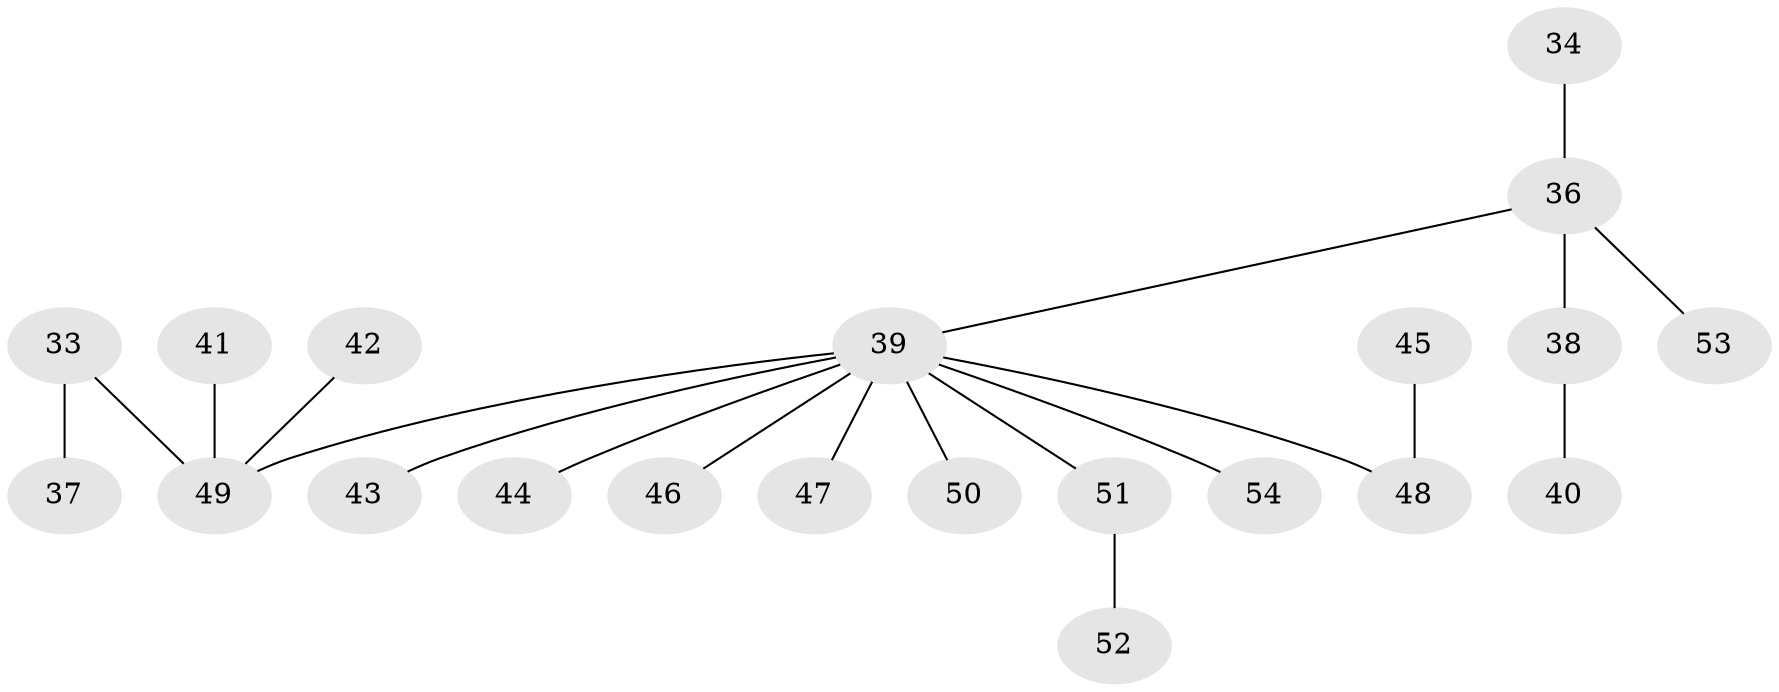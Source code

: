 // original degree distribution, {4: 0.037037037037037035, 8: 0.018518518518518517, 2: 0.3148148148148148, 5: 0.037037037037037035, 3: 0.12962962962962962, 1: 0.46296296296296297}
// Generated by graph-tools (version 1.1) at 2025/56/03/04/25 21:56:01]
// undirected, 21 vertices, 20 edges
graph export_dot {
graph [start="1"]
  node [color=gray90,style=filled];
  33;
  34;
  36 [super="+17+9+22"];
  37;
  38;
  39 [super="+26+13+21+23+24+27+28+30+35"];
  40;
  41;
  42;
  43 [super="+19+20+29"];
  44;
  45;
  46;
  47;
  48 [super="+7+31"];
  49 [super="+32"];
  50;
  51;
  52;
  53;
  54;
  33 -- 37;
  33 -- 49;
  34 -- 36;
  36 -- 38;
  36 -- 39;
  36 -- 53;
  38 -- 40;
  39 -- 51;
  39 -- 43;
  39 -- 44;
  39 -- 46;
  39 -- 48;
  39 -- 50;
  39 -- 54;
  39 -- 49;
  39 -- 47;
  41 -- 49;
  42 -- 49;
  45 -- 48;
  51 -- 52;
}
